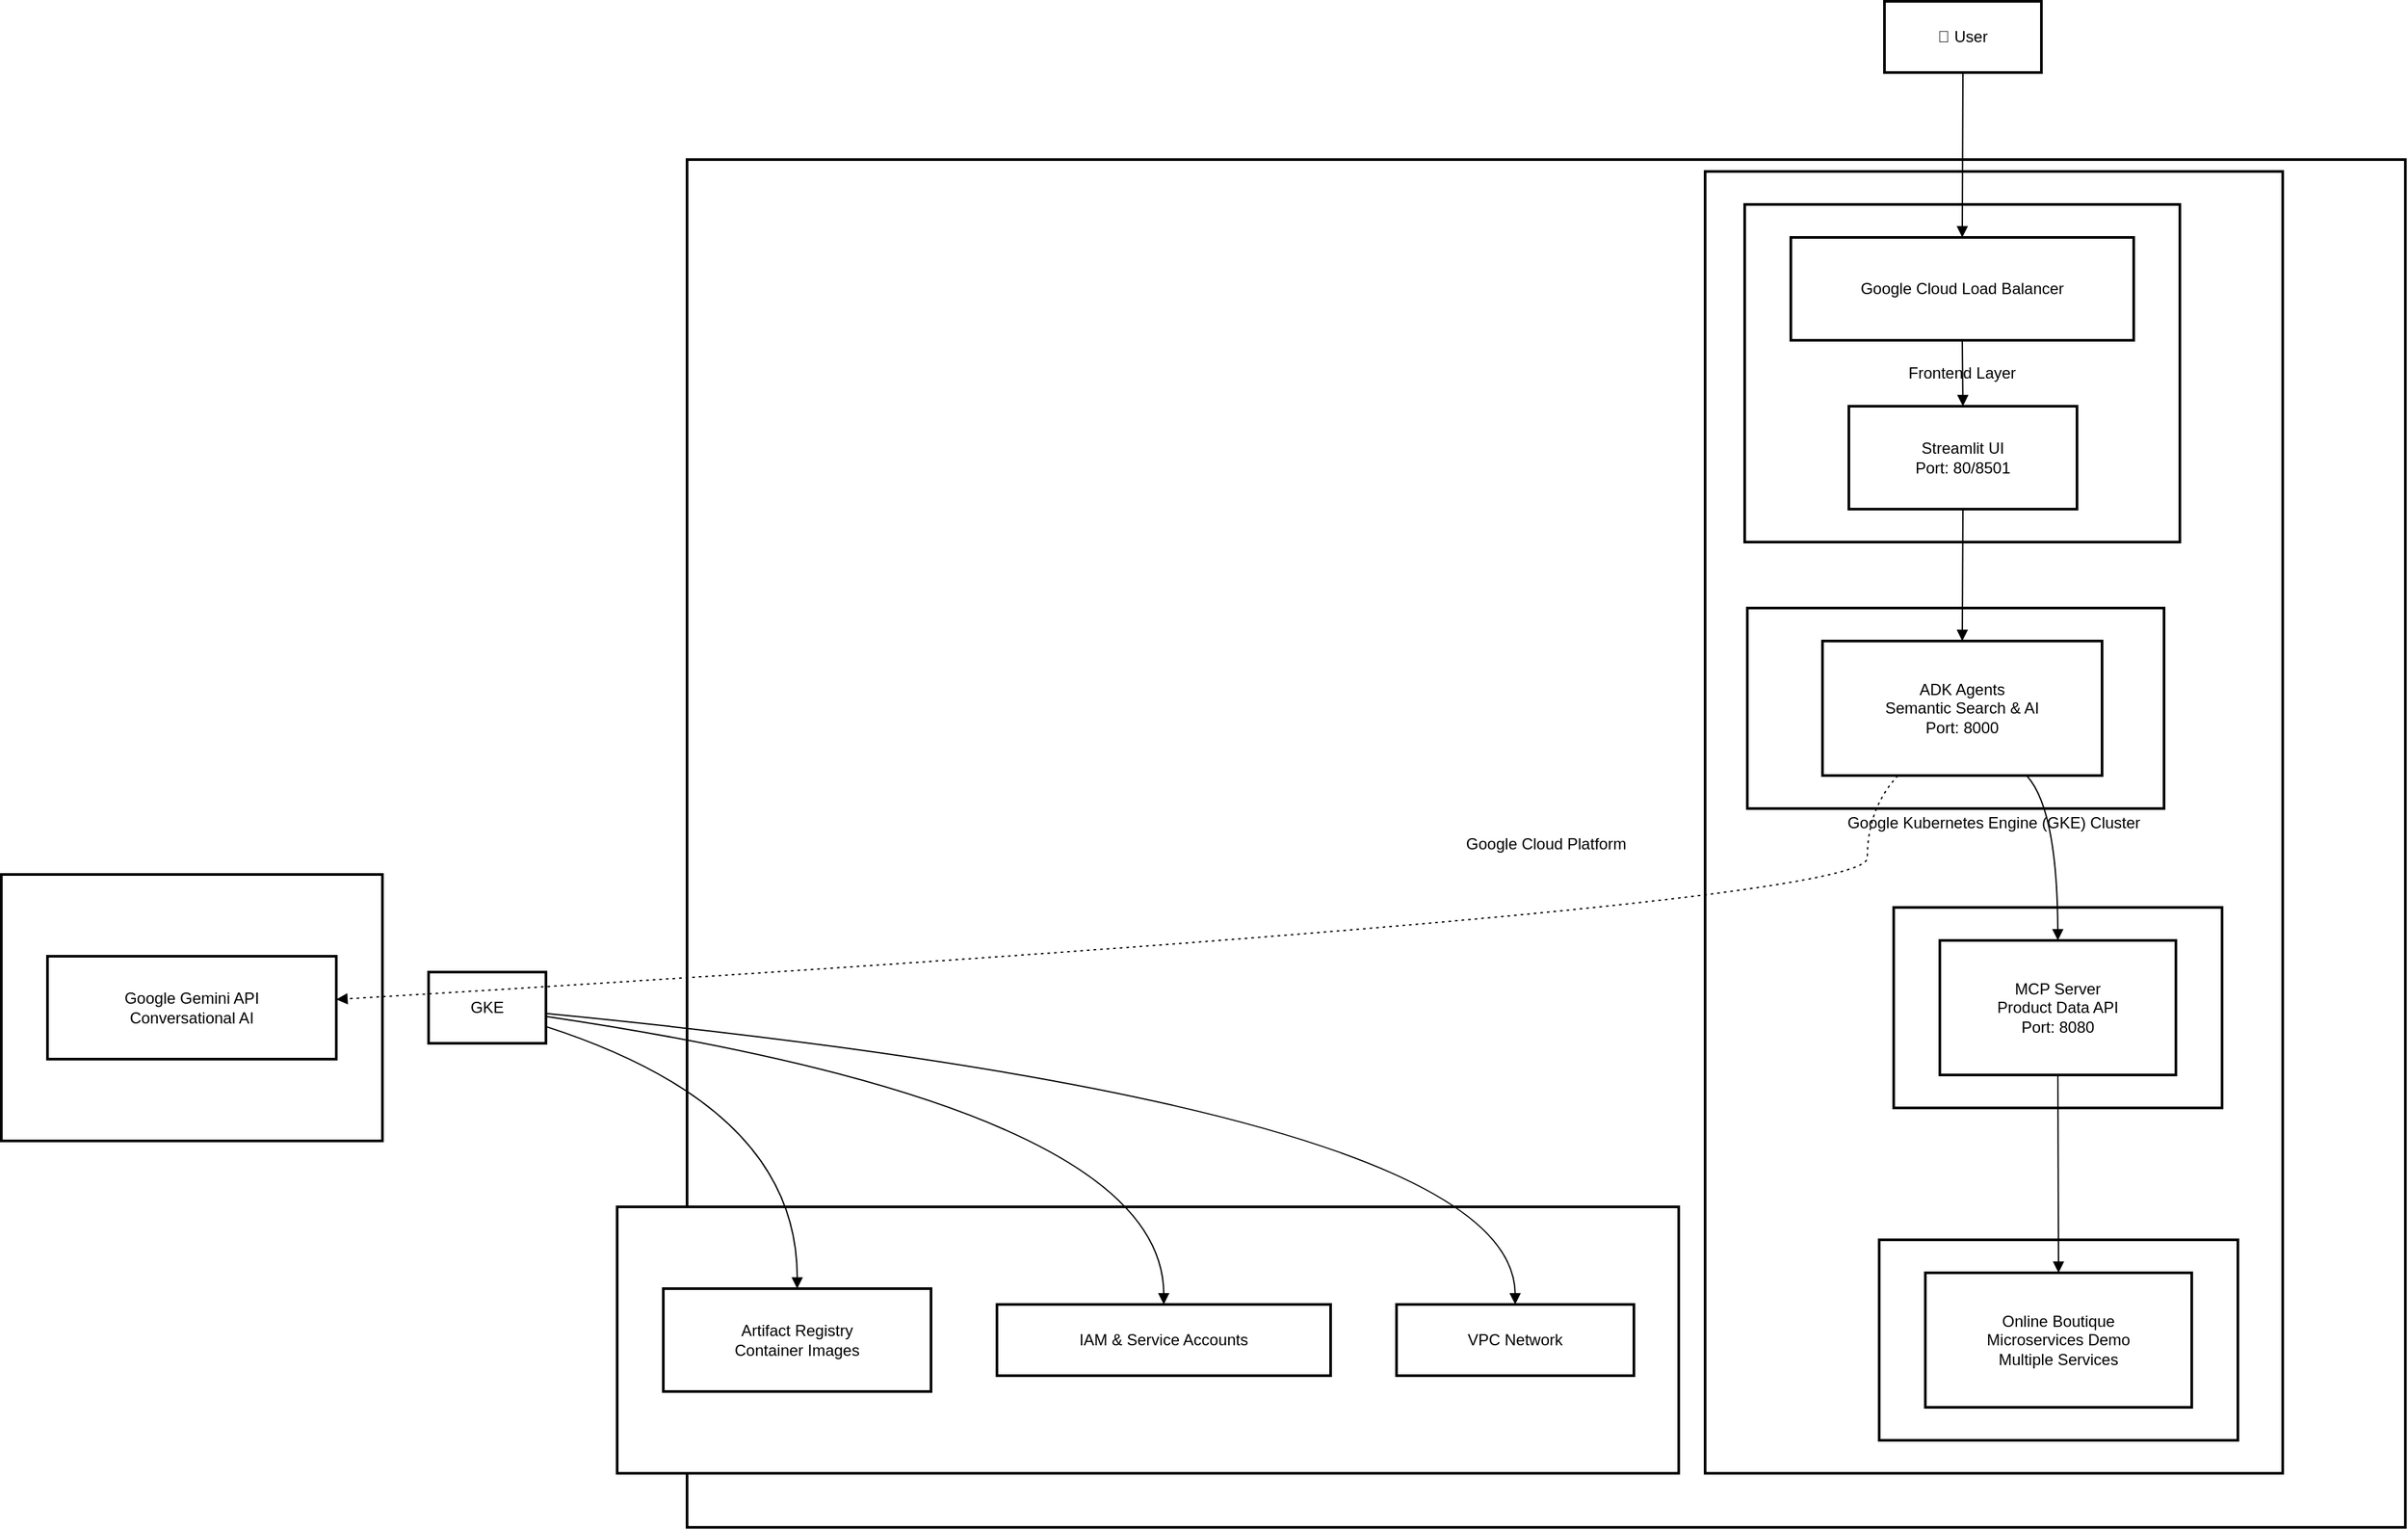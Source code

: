 <mxfile version="28.1.2" pages="2">
  <diagram name="High-Level" id="jPZCB7lVW85q684_eOfK">
    <mxGraphModel dx="1111" dy="554" grid="0" gridSize="10" guides="1" tooltips="1" connect="1" arrows="1" fold="1" page="0" pageScale="1" pageWidth="850" pageHeight="1100" math="0" shadow="0">
      <root>
        <mxCell id="0" />
        <mxCell id="1" parent="0" />
        <mxCell id="GaT219w64fsK40Bngeal-1" value="External AI Services" style="whiteSpace=wrap;strokeWidth=2;" vertex="1" parent="1">
          <mxGeometry x="20" y="682" width="289" height="202" as="geometry" />
        </mxCell>
        <mxCell id="GaT219w64fsK40Bngeal-2" value="Google Cloud Platform" style="whiteSpace=wrap;strokeWidth=2;" vertex="1" parent="1">
          <mxGeometry x="540" y="140" width="1303" height="1037" as="geometry" />
        </mxCell>
        <mxCell id="GaT219w64fsK40Bngeal-3" value="Google Cloud Services" style="whiteSpace=wrap;strokeWidth=2;" vertex="1" parent="1">
          <mxGeometry x="487" y="934" width="805" height="202" as="geometry" />
        </mxCell>
        <mxCell id="GaT219w64fsK40Bngeal-4" value="Google Kubernetes Engine (GKE) Cluster" style="whiteSpace=wrap;strokeWidth=2;" vertex="1" parent="1">
          <mxGeometry x="1312" y="149" width="438" height="987" as="geometry" />
        </mxCell>
        <mxCell id="GaT219w64fsK40Bngeal-5" value="E-commerce Backend" style="whiteSpace=wrap;strokeWidth=2;" vertex="1" parent="1">
          <mxGeometry x="1444" y="959" width="272" height="152" as="geometry" />
        </mxCell>
        <mxCell id="GaT219w64fsK40Bngeal-6" value="Data Access Layer" style="whiteSpace=wrap;strokeWidth=2;" vertex="1" parent="1">
          <mxGeometry x="1455" y="707" width="249" height="152" as="geometry" />
        </mxCell>
        <mxCell id="GaT219w64fsK40Bngeal-7" value="AI Processing Layer" style="whiteSpace=wrap;strokeWidth=2;" vertex="1" parent="1">
          <mxGeometry x="1344" y="480" width="316" height="152" as="geometry" />
        </mxCell>
        <mxCell id="GaT219w64fsK40Bngeal-8" value="Frontend Layer" style="whiteSpace=wrap;strokeWidth=2;" vertex="1" parent="1">
          <mxGeometry x="1342" y="174" width="330" height="256" as="geometry" />
        </mxCell>
        <mxCell id="GaT219w64fsK40Bngeal-9" value="👤 User" style="whiteSpace=wrap;strokeWidth=2;" vertex="1" parent="1">
          <mxGeometry x="1448" y="20" width="119" height="54" as="geometry" />
        </mxCell>
        <mxCell id="GaT219w64fsK40Bngeal-10" value="Google Cloud Load Balancer" style="whiteSpace=wrap;strokeWidth=2;" vertex="1" parent="1">
          <mxGeometry x="1377" y="199" width="260" height="78" as="geometry" />
        </mxCell>
        <mxCell id="GaT219w64fsK40Bngeal-11" value="Streamlit UI&#xa;Port: 80/8501" style="whiteSpace=wrap;strokeWidth=2;" vertex="1" parent="1">
          <mxGeometry x="1421" y="327" width="173" height="78" as="geometry" />
        </mxCell>
        <mxCell id="GaT219w64fsK40Bngeal-12" value="ADK Agents&#xa;Semantic Search &amp; AI&#xa;Port: 8000" style="whiteSpace=wrap;strokeWidth=2;" vertex="1" parent="1">
          <mxGeometry x="1401" y="505" width="212" height="102" as="geometry" />
        </mxCell>
        <mxCell id="GaT219w64fsK40Bngeal-13" value="MCP Server&#xa;Product Data API&#xa;Port: 8080" style="whiteSpace=wrap;strokeWidth=2;" vertex="1" parent="1">
          <mxGeometry x="1490" y="732" width="179" height="102" as="geometry" />
        </mxCell>
        <mxCell id="GaT219w64fsK40Bngeal-14" value="Online Boutique&#xa;Microservices Demo&#xa;Multiple Services" style="whiteSpace=wrap;strokeWidth=2;" vertex="1" parent="1">
          <mxGeometry x="1479" y="984" width="202" height="102" as="geometry" />
        </mxCell>
        <mxCell id="GaT219w64fsK40Bngeal-15" value="Artifact Registry&#xa;Container Images" style="whiteSpace=wrap;strokeWidth=2;" vertex="1" parent="1">
          <mxGeometry x="522" y="996" width="203" height="78" as="geometry" />
        </mxCell>
        <mxCell id="GaT219w64fsK40Bngeal-16" value="IAM &amp; Service Accounts" style="whiteSpace=wrap;strokeWidth=2;" vertex="1" parent="1">
          <mxGeometry x="775" y="1008" width="253" height="54" as="geometry" />
        </mxCell>
        <mxCell id="GaT219w64fsK40Bngeal-17" value="VPC Network" style="whiteSpace=wrap;strokeWidth=2;" vertex="1" parent="1">
          <mxGeometry x="1078" y="1008" width="180" height="54" as="geometry" />
        </mxCell>
        <mxCell id="GaT219w64fsK40Bngeal-18" value="Google Gemini API&#xa;Conversational AI" style="whiteSpace=wrap;strokeWidth=2;" vertex="1" parent="1">
          <mxGeometry x="55" y="744" width="219" height="78" as="geometry" />
        </mxCell>
        <mxCell id="GaT219w64fsK40Bngeal-19" value="GKE" style="whiteSpace=wrap;strokeWidth=2;" vertex="1" parent="1">
          <mxGeometry x="344" y="756" width="89" height="54" as="geometry" />
        </mxCell>
        <mxCell id="GaT219w64fsK40Bngeal-20" value="" style="curved=1;startArrow=none;endArrow=block;exitX=0.5;exitY=1;entryX=0.5;entryY=0;rounded=0;" edge="1" parent="1" source="GaT219w64fsK40Bngeal-9" target="GaT219w64fsK40Bngeal-10">
          <mxGeometry relative="1" as="geometry">
            <Array as="points" />
          </mxGeometry>
        </mxCell>
        <mxCell id="GaT219w64fsK40Bngeal-21" value="" style="curved=1;startArrow=none;endArrow=block;exitX=0.5;exitY=1;entryX=0.5;entryY=0;rounded=0;" edge="1" parent="1" source="GaT219w64fsK40Bngeal-10" target="GaT219w64fsK40Bngeal-11">
          <mxGeometry relative="1" as="geometry">
            <Array as="points" />
          </mxGeometry>
        </mxCell>
        <mxCell id="GaT219w64fsK40Bngeal-22" value="" style="curved=1;startArrow=none;endArrow=block;exitX=0.5;exitY=1;entryX=0.5;entryY=0;rounded=0;" edge="1" parent="1" source="GaT219w64fsK40Bngeal-11" target="GaT219w64fsK40Bngeal-12">
          <mxGeometry relative="1" as="geometry">
            <Array as="points" />
          </mxGeometry>
        </mxCell>
        <mxCell id="GaT219w64fsK40Bngeal-23" value="" style="curved=1;startArrow=none;endArrow=block;exitX=0.73;exitY=1;entryX=0.5;entryY=0;rounded=0;" edge="1" parent="1" source="GaT219w64fsK40Bngeal-12" target="GaT219w64fsK40Bngeal-13">
          <mxGeometry relative="1" as="geometry">
            <Array as="points">
              <mxPoint x="1579" y="632" />
            </Array>
          </mxGeometry>
        </mxCell>
        <mxCell id="GaT219w64fsK40Bngeal-24" value="" style="curved=1;startArrow=none;endArrow=block;exitX=0.5;exitY=1;entryX=0.5;entryY=0;rounded=0;" edge="1" parent="1" source="GaT219w64fsK40Bngeal-13" target="GaT219w64fsK40Bngeal-14">
          <mxGeometry relative="1" as="geometry">
            <Array as="points" />
          </mxGeometry>
        </mxCell>
        <mxCell id="GaT219w64fsK40Bngeal-25" value="" style="curved=1;dashed=1;dashPattern=2 3;startArrow=none;endArrow=block;exitX=0.27;exitY=1;entryX=1;entryY=0.42;rounded=0;" edge="1" parent="1" source="GaT219w64fsK40Bngeal-12" target="GaT219w64fsK40Bngeal-18">
          <mxGeometry relative="1" as="geometry">
            <Array as="points">
              <mxPoint x="1435" y="632" />
              <mxPoint x="1435" y="707" />
            </Array>
          </mxGeometry>
        </mxCell>
        <mxCell id="GaT219w64fsK40Bngeal-26" value="" style="curved=1;startArrow=none;endArrow=block;exitX=0.99;exitY=0.76;entryX=0.5;entryY=0;rounded=0;" edge="1" parent="1" source="GaT219w64fsK40Bngeal-19" target="GaT219w64fsK40Bngeal-15">
          <mxGeometry relative="1" as="geometry">
            <Array as="points">
              <mxPoint x="624" y="859" />
            </Array>
          </mxGeometry>
        </mxCell>
        <mxCell id="GaT219w64fsK40Bngeal-27" value="" style="curved=1;startArrow=none;endArrow=block;exitX=0.99;exitY=0.62;entryX=0.5;entryY=0;rounded=0;" edge="1" parent="1" source="GaT219w64fsK40Bngeal-19" target="GaT219w64fsK40Bngeal-16">
          <mxGeometry relative="1" as="geometry">
            <Array as="points">
              <mxPoint x="901" y="859" />
            </Array>
          </mxGeometry>
        </mxCell>
        <mxCell id="GaT219w64fsK40Bngeal-28" value="" style="curved=1;startArrow=none;endArrow=block;exitX=0.99;exitY=0.58;entryX=0.5;entryY=0;rounded=0;" edge="1" parent="1" source="GaT219w64fsK40Bngeal-19" target="GaT219w64fsK40Bngeal-17">
          <mxGeometry relative="1" as="geometry">
            <Array as="points">
              <mxPoint x="1167" y="859" />
            </Array>
          </mxGeometry>
        </mxCell>
      </root>
    </mxGraphModel>
  </diagram>
  <diagram id="CKq6tj4Y7S1uK97WQR7Y" name="Components">
    <mxGraphModel dx="724" dy="554" grid="0" gridSize="10" guides="1" tooltips="1" connect="1" arrows="1" fold="1" page="0" pageScale="1" pageWidth="850" pageHeight="1100" math="0" shadow="0">
      <root>
        <mxCell id="0" />
        <mxCell id="1" parent="0" />
        <mxCell id="Cz8eNf64OO4CBqI3eWL--1" value="API Connections" style="whiteSpace=wrap;strokeWidth=2;" vertex="1" parent="1">
          <mxGeometry x="552" y="25" width="310" height="381" as="geometry" />
        </mxCell>
        <mxCell id="Cz8eNf64OO4CBqI3eWL--2" value="Streamlit UI Container" style="whiteSpace=wrap;strokeWidth=2;" vertex="1" parent="1">
          <mxGeometry x="20" y="20" width="482" height="362" as="geometry" />
        </mxCell>
        <mxCell id="Cz8eNf64OO4CBqI3eWL--3" value="Web Interface&#xa;Streamlit App" style="whiteSpace=wrap;strokeWidth=2;" vertex="1" parent="1">
          <mxGeometry x="45" y="153" width="145" height="78" as="geometry" />
        </mxCell>
        <mxCell id="Cz8eNf64OO4CBqI3eWL--4" value="Chat Interface" style="whiteSpace=wrap;strokeWidth=2;" vertex="1" parent="1">
          <mxGeometry x="330" y="61" width="145" height="54" as="geometry" />
        </mxCell>
        <mxCell id="Cz8eNf64OO4CBqI3eWL--5" value="Product Search" style="whiteSpace=wrap;strokeWidth=2;" vertex="1" parent="1">
          <mxGeometry x="330" y="165" width="147" height="54" as="geometry" />
        </mxCell>
        <mxCell id="Cz8eNf64OO4CBqI3eWL--6" value="Shopping Cart" style="whiteSpace=wrap;strokeWidth=2;" vertex="1" parent="1">
          <mxGeometry x="330" y="293" width="143" height="54" as="geometry" />
        </mxCell>
        <mxCell id="Cz8eNf64OO4CBqI3eWL--7" value="ADK Agents API&#xa;http://adk-agents-service:8000" style="whiteSpace=wrap;strokeWidth=2;" vertex="1" parent="1">
          <mxGeometry x="577" y="89" width="260" height="102" as="geometry" />
        </mxCell>
        <mxCell id="Cz8eNf64OO4CBqI3eWL--8" value="MCP Server API&#xa;http://mcp-server-service:8080" style="whiteSpace=wrap;strokeWidth=2;" vertex="1" parent="1">
          <mxGeometry x="577" y="269" width="260" height="102" as="geometry" />
        </mxCell>
        <mxCell id="Cz8eNf64OO4CBqI3eWL--9" value="" style="curved=1;startArrow=none;endArrow=block;exitX=0.74;exitY=0;entryX=0;entryY=0.5;rounded=0;" edge="1" parent="1" source="Cz8eNf64OO4CBqI3eWL--3" target="Cz8eNf64OO4CBqI3eWL--4">
          <mxGeometry relative="1" as="geometry">
            <Array as="points">
              <mxPoint x="258" y="88" />
            </Array>
          </mxGeometry>
        </mxCell>
        <mxCell id="Cz8eNf64OO4CBqI3eWL--10" value="" style="curved=1;startArrow=none;endArrow=block;exitX=1;exitY=0.5;entryX=0;entryY=0.5;rounded=0;" edge="1" parent="1" source="Cz8eNf64OO4CBqI3eWL--3" target="Cz8eNf64OO4CBqI3eWL--5">
          <mxGeometry relative="1" as="geometry">
            <Array as="points" />
          </mxGeometry>
        </mxCell>
        <mxCell id="Cz8eNf64OO4CBqI3eWL--15" value="Text" style="edgeLabel;html=1;align=center;verticalAlign=middle;resizable=0;points=[];" vertex="1" connectable="0" parent="Cz8eNf64OO4CBqI3eWL--10">
          <mxGeometry x="-0.28" y="-9" relative="1" as="geometry">
            <mxPoint as="offset" />
          </mxGeometry>
        </mxCell>
        <mxCell id="Cz8eNf64OO4CBqI3eWL--11" value="" style="curved=1;startArrow=none;endArrow=block;exitX=0.69;exitY=1;entryX=0;entryY=0.5;rounded=0;" edge="1" parent="1" source="Cz8eNf64OO4CBqI3eWL--3" target="Cz8eNf64OO4CBqI3eWL--6">
          <mxGeometry relative="1" as="geometry">
            <Array as="points">
              <mxPoint x="258" y="320" />
            </Array>
          </mxGeometry>
        </mxCell>
        <mxCell id="Cz8eNf64OO4CBqI3eWL--12" value="" style="curved=1;startArrow=none;endArrow=block;exitX=1;exitY=0.5;entryX=0;entryY=0.07;rounded=0;" edge="1" parent="1" source="Cz8eNf64OO4CBqI3eWL--4" target="Cz8eNf64OO4CBqI3eWL--7">
          <mxGeometry relative="1" as="geometry">
            <Array as="points">
              <mxPoint x="552" y="88" />
            </Array>
          </mxGeometry>
        </mxCell>
        <mxCell id="Cz8eNf64OO4CBqI3eWL--13" value="" style="curved=1;startArrow=none;endArrow=block;exitX=1;exitY=0.5;entryX=0;entryY=0.93;rounded=0;" edge="1" parent="1" source="Cz8eNf64OO4CBqI3eWL--5" target="Cz8eNf64OO4CBqI3eWL--7">
          <mxGeometry relative="1" as="geometry">
            <Array as="points">
              <mxPoint x="552" y="192" />
            </Array>
          </mxGeometry>
        </mxCell>
        <mxCell id="Cz8eNf64OO4CBqI3eWL--14" value="" style="curved=1;startArrow=none;endArrow=block;exitX=1;exitY=0.5;entryX=0;entryY=0.5;rounded=0;" edge="1" parent="1" source="Cz8eNf64OO4CBqI3eWL--6" target="Cz8eNf64OO4CBqI3eWL--8">
          <mxGeometry relative="1" as="geometry">
            <Array as="points" />
          </mxGeometry>
        </mxCell>
      </root>
    </mxGraphModel>
  </diagram>
</mxfile>
